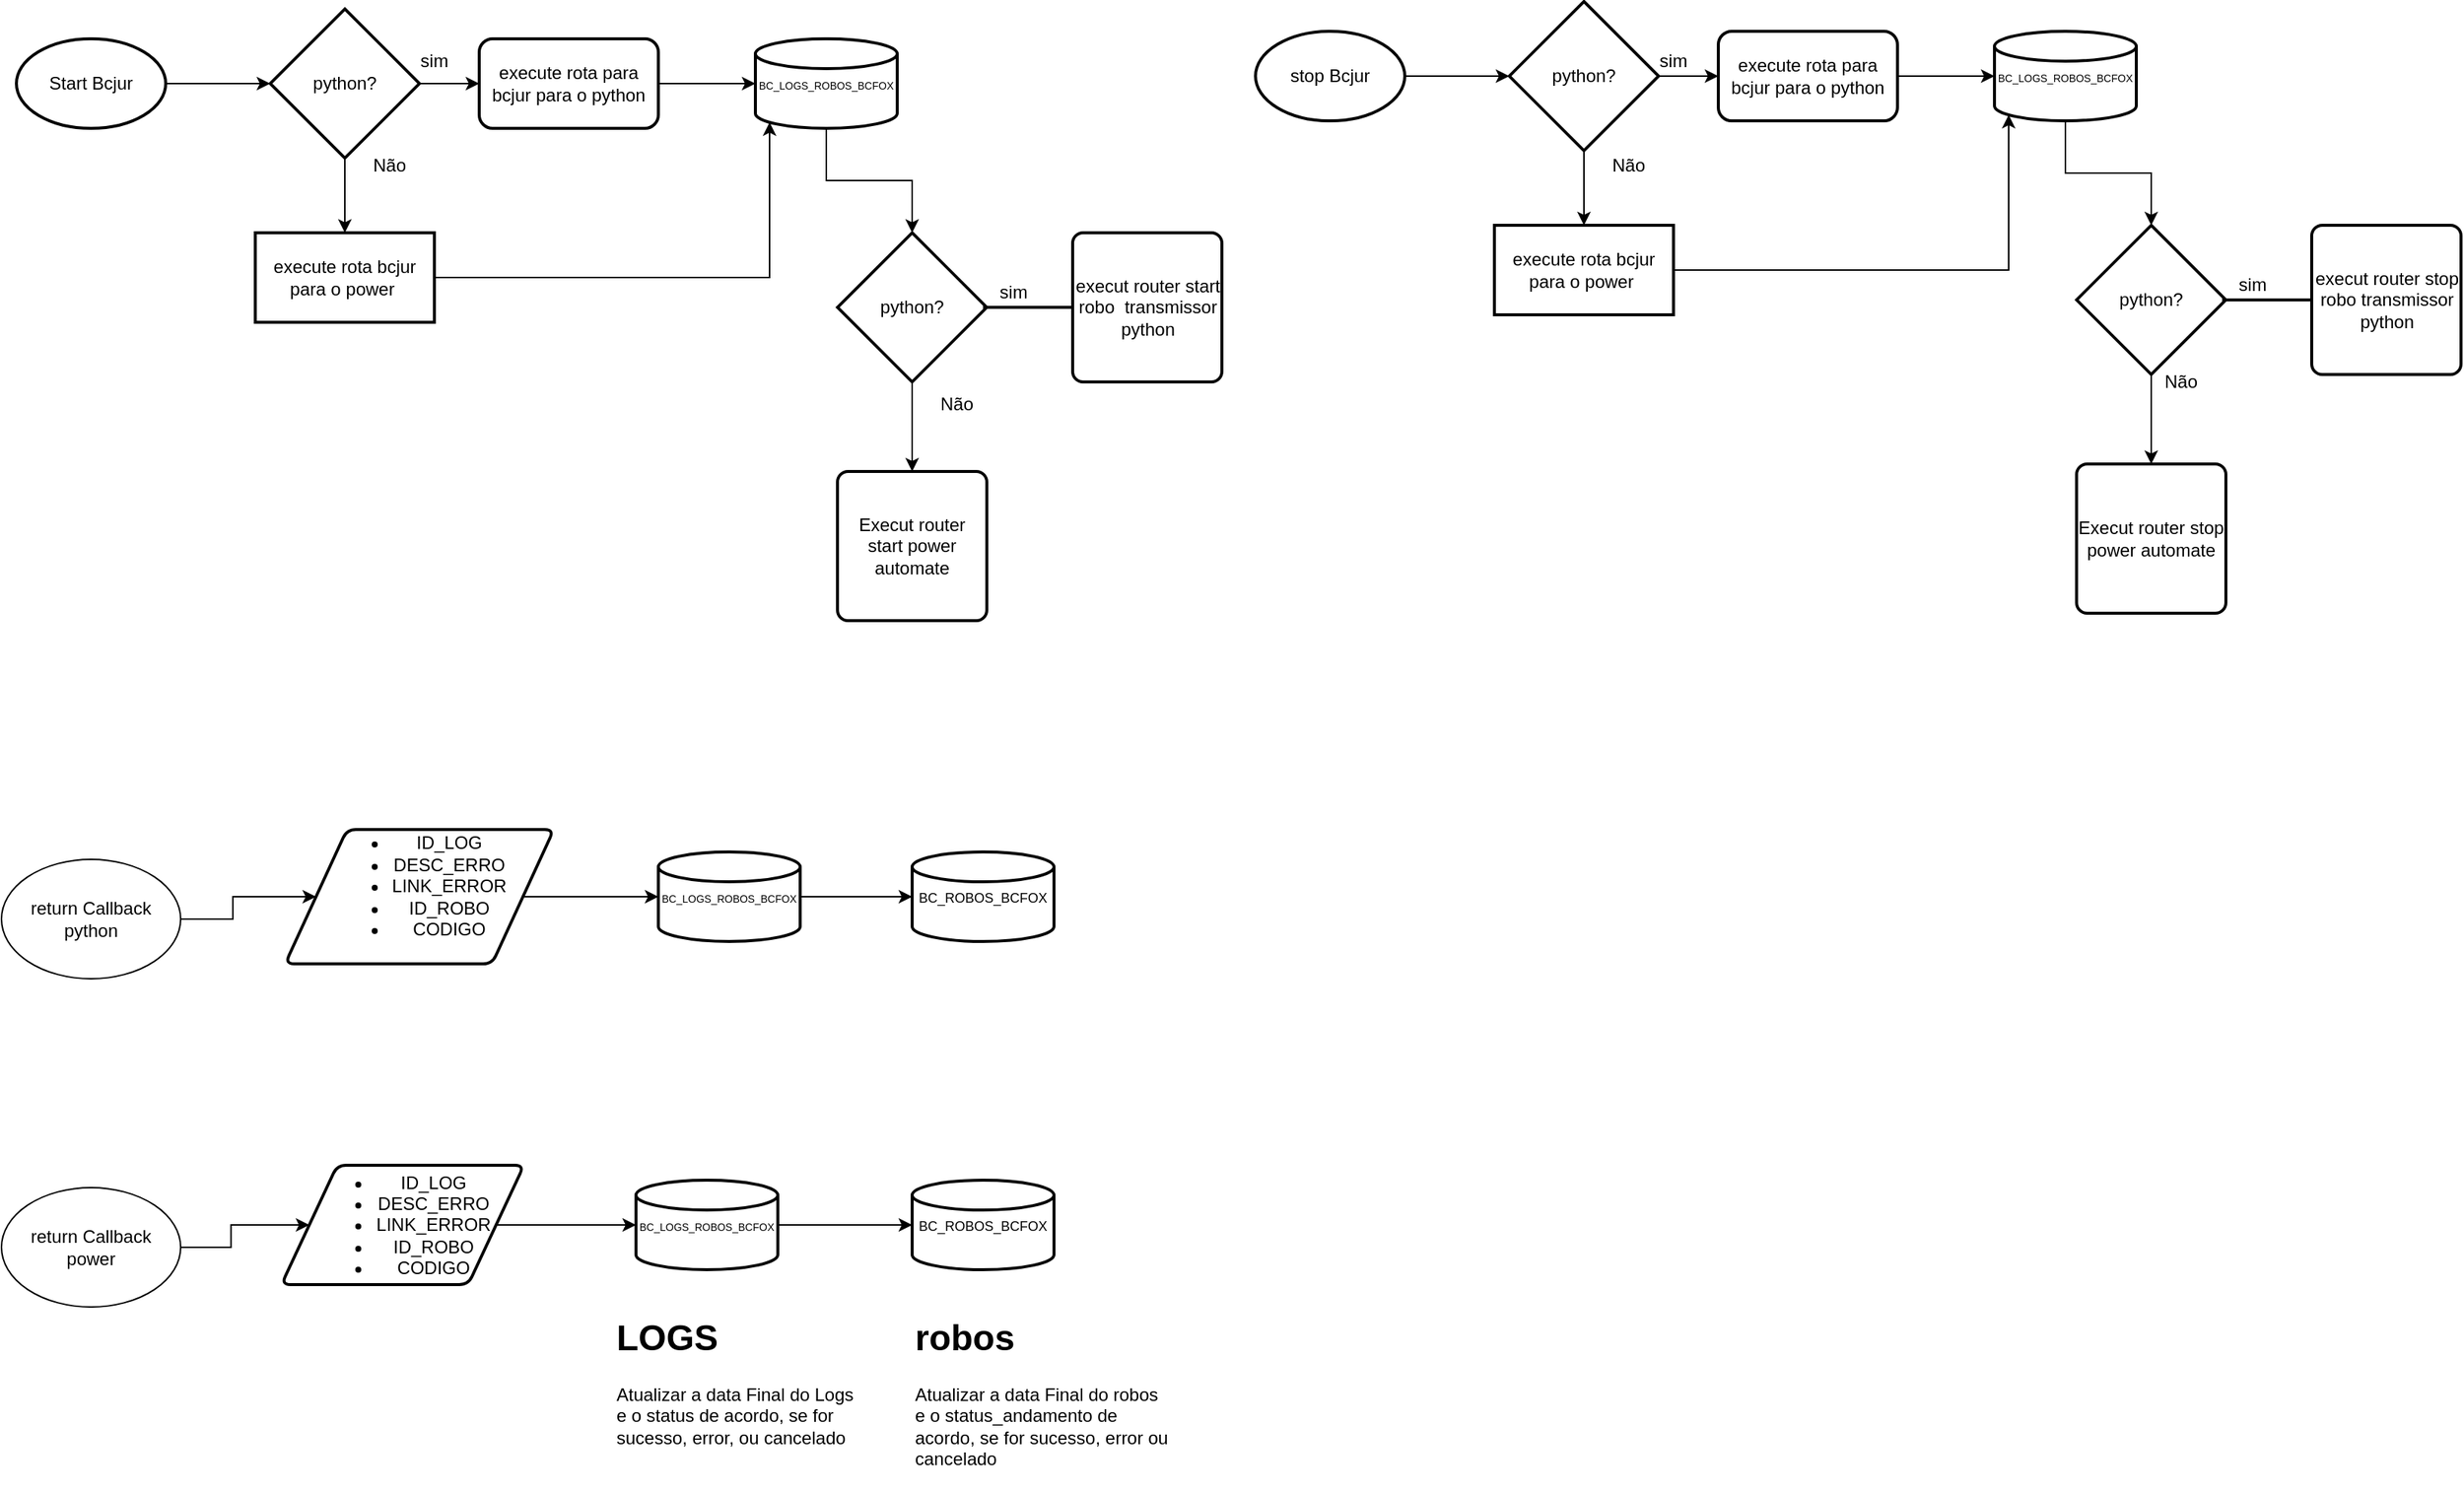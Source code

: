 <mxfile version="24.7.6">
  <diagram id="C5RBs43oDa-KdzZeNtuy" name="Page-1">
    <mxGraphModel dx="1434" dy="772" grid="1" gridSize="10" guides="1" tooltips="1" connect="1" arrows="1" fold="1" page="1" pageScale="1" pageWidth="827" pageHeight="1169" math="0" shadow="0">
      <root>
        <mxCell id="WIyWlLk6GJQsqaUBKTNV-0" />
        <mxCell id="WIyWlLk6GJQsqaUBKTNV-1" parent="WIyWlLk6GJQsqaUBKTNV-0" />
        <mxCell id="8ESFLv7Ox78BS8JMGrRh-38" value="" style="edgeStyle=orthogonalEdgeStyle;rounded=0;orthogonalLoop=1;jettySize=auto;html=1;" edge="1" parent="WIyWlLk6GJQsqaUBKTNV-1" source="8ESFLv7Ox78BS8JMGrRh-0" target="8ESFLv7Ox78BS8JMGrRh-37">
          <mxGeometry relative="1" as="geometry" />
        </mxCell>
        <mxCell id="8ESFLv7Ox78BS8JMGrRh-0" value="Start Bcjur" style="strokeWidth=2;html=1;shape=mxgraph.flowchart.start_1;whiteSpace=wrap;" vertex="1" parent="WIyWlLk6GJQsqaUBKTNV-1">
          <mxGeometry x="30" y="60" width="100" height="60" as="geometry" />
        </mxCell>
        <mxCell id="8ESFLv7Ox78BS8JMGrRh-17" value="" style="edgeStyle=orthogonalEdgeStyle;rounded=0;orthogonalLoop=1;jettySize=auto;html=1;" edge="1" parent="WIyWlLk6GJQsqaUBKTNV-1" source="8ESFLv7Ox78BS8JMGrRh-2" target="8ESFLv7Ox78BS8JMGrRh-16">
          <mxGeometry relative="1" as="geometry" />
        </mxCell>
        <mxCell id="8ESFLv7Ox78BS8JMGrRh-2" value="python?" style="strokeWidth=2;html=1;shape=mxgraph.flowchart.decision;whiteSpace=wrap;" vertex="1" parent="WIyWlLk6GJQsqaUBKTNV-1">
          <mxGeometry x="580" y="190" width="100" height="100" as="geometry" />
        </mxCell>
        <mxCell id="8ESFLv7Ox78BS8JMGrRh-10" value="" style="line;strokeWidth=2;html=1;" vertex="1" parent="WIyWlLk6GJQsqaUBKTNV-1">
          <mxGeometry x="677.5" y="235" width="60" height="10" as="geometry" />
        </mxCell>
        <mxCell id="8ESFLv7Ox78BS8JMGrRh-11" value="Não" style="text;html=1;align=center;verticalAlign=middle;whiteSpace=wrap;rounded=0;" vertex="1" parent="WIyWlLk6GJQsqaUBKTNV-1">
          <mxGeometry x="250" y="130" width="60" height="30" as="geometry" />
        </mxCell>
        <mxCell id="8ESFLv7Ox78BS8JMGrRh-12" value="sim" style="text;html=1;align=center;verticalAlign=middle;whiteSpace=wrap;rounded=0;" vertex="1" parent="WIyWlLk6GJQsqaUBKTNV-1">
          <mxGeometry x="667.5" y="215" width="60" height="30" as="geometry" />
        </mxCell>
        <mxCell id="8ESFLv7Ox78BS8JMGrRh-13" value="&lt;font style=&quot;font-size: 7px;&quot;&gt;BC_LOGS_ROBOS_BCFOX&lt;/font&gt;" style="strokeWidth=2;html=1;shape=mxgraph.flowchart.database;whiteSpace=wrap;" vertex="1" parent="WIyWlLk6GJQsqaUBKTNV-1">
          <mxGeometry x="525" y="60" width="95" height="60" as="geometry" />
        </mxCell>
        <mxCell id="8ESFLv7Ox78BS8JMGrRh-16" value="Execut router start power automate" style="rounded=1;whiteSpace=wrap;html=1;absoluteArcSize=1;arcSize=14;strokeWidth=2;" vertex="1" parent="WIyWlLk6GJQsqaUBKTNV-1">
          <mxGeometry x="580" y="350" width="100" height="100" as="geometry" />
        </mxCell>
        <mxCell id="8ESFLv7Ox78BS8JMGrRh-18" value="execut router start robo&amp;nbsp; transmissor python" style="rounded=1;whiteSpace=wrap;html=1;absoluteArcSize=1;arcSize=14;strokeWidth=2;" vertex="1" parent="WIyWlLk6GJQsqaUBKTNV-1">
          <mxGeometry x="737.5" y="190" width="100" height="100" as="geometry" />
        </mxCell>
        <mxCell id="8ESFLv7Ox78BS8JMGrRh-22" value="" style="edgeStyle=orthogonalEdgeStyle;rounded=0;orthogonalLoop=1;jettySize=auto;html=1;" edge="1" parent="WIyWlLk6GJQsqaUBKTNV-1" source="8ESFLv7Ox78BS8JMGrRh-19" target="8ESFLv7Ox78BS8JMGrRh-21">
          <mxGeometry relative="1" as="geometry" />
        </mxCell>
        <mxCell id="8ESFLv7Ox78BS8JMGrRh-19" value="return Callback python" style="ellipse;whiteSpace=wrap;html=1;" vertex="1" parent="WIyWlLk6GJQsqaUBKTNV-1">
          <mxGeometry x="20" y="610" width="120" height="80" as="geometry" />
        </mxCell>
        <mxCell id="8ESFLv7Ox78BS8JMGrRh-24" value="" style="edgeStyle=orthogonalEdgeStyle;rounded=0;orthogonalLoop=1;jettySize=auto;html=1;" edge="1" parent="WIyWlLk6GJQsqaUBKTNV-1" source="8ESFLv7Ox78BS8JMGrRh-20" target="8ESFLv7Ox78BS8JMGrRh-23">
          <mxGeometry relative="1" as="geometry" />
        </mxCell>
        <mxCell id="8ESFLv7Ox78BS8JMGrRh-20" value="return Callback&lt;br&gt;power" style="ellipse;whiteSpace=wrap;html=1;" vertex="1" parent="WIyWlLk6GJQsqaUBKTNV-1">
          <mxGeometry x="20" y="830" width="120" height="80" as="geometry" />
        </mxCell>
        <mxCell id="8ESFLv7Ox78BS8JMGrRh-28" value="" style="edgeStyle=orthogonalEdgeStyle;rounded=0;orthogonalLoop=1;jettySize=auto;html=1;" edge="1" parent="WIyWlLk6GJQsqaUBKTNV-1" source="8ESFLv7Ox78BS8JMGrRh-21" target="8ESFLv7Ox78BS8JMGrRh-26">
          <mxGeometry relative="1" as="geometry" />
        </mxCell>
        <mxCell id="8ESFLv7Ox78BS8JMGrRh-21" value="&lt;ul&gt;&lt;li&gt;ID_LOG&lt;/li&gt;&lt;li&gt;DESC_ERRO&lt;/li&gt;&lt;li&gt;LINK_ERROR&lt;/li&gt;&lt;li&gt;ID_ROBO&lt;/li&gt;&lt;li&gt;CODIGO&lt;/li&gt;&lt;/ul&gt;&lt;div&gt;&lt;br&gt;&lt;/div&gt;" style="shape=parallelogram;html=1;strokeWidth=2;perimeter=parallelogramPerimeter;whiteSpace=wrap;rounded=1;arcSize=12;size=0.23;" vertex="1" parent="WIyWlLk6GJQsqaUBKTNV-1">
          <mxGeometry x="210" y="590" width="180" height="90" as="geometry" />
        </mxCell>
        <mxCell id="8ESFLv7Ox78BS8JMGrRh-29" value="" style="edgeStyle=orthogonalEdgeStyle;rounded=0;orthogonalLoop=1;jettySize=auto;html=1;" edge="1" parent="WIyWlLk6GJQsqaUBKTNV-1" source="8ESFLv7Ox78BS8JMGrRh-23" target="8ESFLv7Ox78BS8JMGrRh-27">
          <mxGeometry relative="1" as="geometry" />
        </mxCell>
        <mxCell id="8ESFLv7Ox78BS8JMGrRh-23" value="&lt;div&gt;&lt;br&gt;&lt;/div&gt;&lt;ul&gt;&lt;li&gt;ID_LOG&lt;/li&gt;&lt;li&gt;DESC_ERRO&lt;/li&gt;&lt;li&gt;LINK_ERROR&lt;/li&gt;&lt;li&gt;ID_ROBO&lt;/li&gt;&lt;li&gt;CODIGO&lt;/li&gt;&lt;/ul&gt;&lt;div style=&quot;forced-color-adjust: none;&quot;&gt;&lt;br&gt;&lt;/div&gt;" style="shape=parallelogram;html=1;strokeWidth=2;perimeter=parallelogramPerimeter;whiteSpace=wrap;rounded=1;arcSize=12;size=0.23;" vertex="1" parent="WIyWlLk6GJQsqaUBKTNV-1">
          <mxGeometry x="207.5" y="815" width="162.5" height="80" as="geometry" />
        </mxCell>
        <mxCell id="8ESFLv7Ox78BS8JMGrRh-31" value="" style="edgeStyle=orthogonalEdgeStyle;rounded=0;orthogonalLoop=1;jettySize=auto;html=1;" edge="1" parent="WIyWlLk6GJQsqaUBKTNV-1" source="8ESFLv7Ox78BS8JMGrRh-26" target="8ESFLv7Ox78BS8JMGrRh-30">
          <mxGeometry relative="1" as="geometry" />
        </mxCell>
        <mxCell id="8ESFLv7Ox78BS8JMGrRh-26" value="&lt;font style=&quot;font-size: 7px;&quot;&gt;BC_LOGS_ROBOS_BCFOX&lt;/font&gt;" style="strokeWidth=2;html=1;shape=mxgraph.flowchart.database;whiteSpace=wrap;" vertex="1" parent="WIyWlLk6GJQsqaUBKTNV-1">
          <mxGeometry x="460" y="605" width="95" height="60" as="geometry" />
        </mxCell>
        <mxCell id="8ESFLv7Ox78BS8JMGrRh-33" value="" style="edgeStyle=orthogonalEdgeStyle;rounded=0;orthogonalLoop=1;jettySize=auto;html=1;" edge="1" parent="WIyWlLk6GJQsqaUBKTNV-1" source="8ESFLv7Ox78BS8JMGrRh-27" target="8ESFLv7Ox78BS8JMGrRh-32">
          <mxGeometry relative="1" as="geometry" />
        </mxCell>
        <mxCell id="8ESFLv7Ox78BS8JMGrRh-27" value="&lt;font style=&quot;font-size: 7px;&quot;&gt;BC_LOGS_ROBOS_BCFOX&lt;/font&gt;" style="strokeWidth=2;html=1;shape=mxgraph.flowchart.database;whiteSpace=wrap;" vertex="1" parent="WIyWlLk6GJQsqaUBKTNV-1">
          <mxGeometry x="445" y="825" width="95" height="60" as="geometry" />
        </mxCell>
        <mxCell id="8ESFLv7Ox78BS8JMGrRh-30" value="&lt;font style=&quot;font-size: 9px;&quot;&gt;BC_ROBOS_BCFOX&lt;/font&gt;" style="strokeWidth=2;html=1;shape=mxgraph.flowchart.database;whiteSpace=wrap;" vertex="1" parent="WIyWlLk6GJQsqaUBKTNV-1">
          <mxGeometry x="630" y="605" width="95" height="60" as="geometry" />
        </mxCell>
        <mxCell id="8ESFLv7Ox78BS8JMGrRh-32" value="&lt;font style=&quot;font-size: 9px;&quot;&gt;BC_ROBOS_BCFOX&lt;/font&gt;" style="strokeWidth=2;html=1;shape=mxgraph.flowchart.database;whiteSpace=wrap;" vertex="1" parent="WIyWlLk6GJQsqaUBKTNV-1">
          <mxGeometry x="630" y="825" width="95" height="60" as="geometry" />
        </mxCell>
        <mxCell id="8ESFLv7Ox78BS8JMGrRh-35" value="&lt;h1 style=&quot;margin-top: 0px;&quot;&gt;LOGS&lt;/h1&gt;&lt;p&gt;Atualizar a data Final do Logs&lt;br&gt;e o status de acordo, se for sucesso, error, ou cancelado&lt;/p&gt;" style="text;html=1;whiteSpace=wrap;overflow=hidden;rounded=0;" vertex="1" parent="WIyWlLk6GJQsqaUBKTNV-1">
          <mxGeometry x="430" y="910" width="180" height="120" as="geometry" />
        </mxCell>
        <mxCell id="8ESFLv7Ox78BS8JMGrRh-36" value="&lt;h1 style=&quot;margin-top: 0px;&quot;&gt;robos&lt;/h1&gt;&lt;p&gt;Atualizar a data Final do robos&lt;br&gt;e o status_andamento de acordo, se for sucesso, error ou cancelado&lt;/p&gt;" style="text;html=1;whiteSpace=wrap;overflow=hidden;rounded=0;" vertex="1" parent="WIyWlLk6GJQsqaUBKTNV-1">
          <mxGeometry x="630" y="910" width="180" height="120" as="geometry" />
        </mxCell>
        <mxCell id="8ESFLv7Ox78BS8JMGrRh-40" value="" style="edgeStyle=orthogonalEdgeStyle;rounded=0;orthogonalLoop=1;jettySize=auto;html=1;" edge="1" parent="WIyWlLk6GJQsqaUBKTNV-1" source="8ESFLv7Ox78BS8JMGrRh-37" target="8ESFLv7Ox78BS8JMGrRh-39">
          <mxGeometry relative="1" as="geometry" />
        </mxCell>
        <mxCell id="8ESFLv7Ox78BS8JMGrRh-42" value="" style="edgeStyle=orthogonalEdgeStyle;rounded=0;orthogonalLoop=1;jettySize=auto;html=1;" edge="1" parent="WIyWlLk6GJQsqaUBKTNV-1" source="8ESFLv7Ox78BS8JMGrRh-37" target="8ESFLv7Ox78BS8JMGrRh-41">
          <mxGeometry relative="1" as="geometry" />
        </mxCell>
        <mxCell id="8ESFLv7Ox78BS8JMGrRh-37" value="python?" style="strokeWidth=2;html=1;shape=mxgraph.flowchart.decision;whiteSpace=wrap;" vertex="1" parent="WIyWlLk6GJQsqaUBKTNV-1">
          <mxGeometry x="200" y="40" width="100" height="100" as="geometry" />
        </mxCell>
        <mxCell id="8ESFLv7Ox78BS8JMGrRh-39" value="execute rota bcjur para o power&amp;nbsp;" style="whiteSpace=wrap;html=1;strokeWidth=2;" vertex="1" parent="WIyWlLk6GJQsqaUBKTNV-1">
          <mxGeometry x="190" y="190" width="120" height="60" as="geometry" />
        </mxCell>
        <mxCell id="8ESFLv7Ox78BS8JMGrRh-41" value="execute rota para bcjur para o python" style="rounded=1;whiteSpace=wrap;html=1;strokeWidth=2;" vertex="1" parent="WIyWlLk6GJQsqaUBKTNV-1">
          <mxGeometry x="340" y="60" width="120" height="60" as="geometry" />
        </mxCell>
        <mxCell id="8ESFLv7Ox78BS8JMGrRh-43" style="edgeStyle=orthogonalEdgeStyle;rounded=0;orthogonalLoop=1;jettySize=auto;html=1;entryX=0;entryY=0.5;entryDx=0;entryDy=0;entryPerimeter=0;" edge="1" parent="WIyWlLk6GJQsqaUBKTNV-1" source="8ESFLv7Ox78BS8JMGrRh-41" target="8ESFLv7Ox78BS8JMGrRh-13">
          <mxGeometry relative="1" as="geometry" />
        </mxCell>
        <mxCell id="8ESFLv7Ox78BS8JMGrRh-44" style="edgeStyle=orthogonalEdgeStyle;rounded=0;orthogonalLoop=1;jettySize=auto;html=1;entryX=0.1;entryY=0.933;entryDx=0;entryDy=0;entryPerimeter=0;" edge="1" parent="WIyWlLk6GJQsqaUBKTNV-1" source="8ESFLv7Ox78BS8JMGrRh-39" target="8ESFLv7Ox78BS8JMGrRh-13">
          <mxGeometry relative="1" as="geometry" />
        </mxCell>
        <mxCell id="8ESFLv7Ox78BS8JMGrRh-45" style="edgeStyle=orthogonalEdgeStyle;rounded=0;orthogonalLoop=1;jettySize=auto;html=1;entryX=0.5;entryY=0;entryDx=0;entryDy=0;entryPerimeter=0;" edge="1" parent="WIyWlLk6GJQsqaUBKTNV-1" source="8ESFLv7Ox78BS8JMGrRh-13" target="8ESFLv7Ox78BS8JMGrRh-2">
          <mxGeometry relative="1" as="geometry" />
        </mxCell>
        <mxCell id="8ESFLv7Ox78BS8JMGrRh-46" value="" style="edgeStyle=orthogonalEdgeStyle;rounded=0;orthogonalLoop=1;jettySize=auto;html=1;" edge="1" parent="WIyWlLk6GJQsqaUBKTNV-1" source="8ESFLv7Ox78BS8JMGrRh-47" target="8ESFLv7Ox78BS8JMGrRh-58">
          <mxGeometry relative="1" as="geometry" />
        </mxCell>
        <mxCell id="8ESFLv7Ox78BS8JMGrRh-47" value="stop Bcjur" style="strokeWidth=2;html=1;shape=mxgraph.flowchart.start_1;whiteSpace=wrap;" vertex="1" parent="WIyWlLk6GJQsqaUBKTNV-1">
          <mxGeometry x="860" y="55" width="100" height="60" as="geometry" />
        </mxCell>
        <mxCell id="8ESFLv7Ox78BS8JMGrRh-48" value="" style="edgeStyle=orthogonalEdgeStyle;rounded=0;orthogonalLoop=1;jettySize=auto;html=1;" edge="1" parent="WIyWlLk6GJQsqaUBKTNV-1" source="8ESFLv7Ox78BS8JMGrRh-49" target="8ESFLv7Ox78BS8JMGrRh-54">
          <mxGeometry relative="1" as="geometry" />
        </mxCell>
        <mxCell id="8ESFLv7Ox78BS8JMGrRh-49" value="python?" style="strokeWidth=2;html=1;shape=mxgraph.flowchart.decision;whiteSpace=wrap;" vertex="1" parent="WIyWlLk6GJQsqaUBKTNV-1">
          <mxGeometry x="1410" y="185" width="100" height="100" as="geometry" />
        </mxCell>
        <mxCell id="8ESFLv7Ox78BS8JMGrRh-50" value="" style="line;strokeWidth=2;html=1;" vertex="1" parent="WIyWlLk6GJQsqaUBKTNV-1">
          <mxGeometry x="1507.5" y="230" width="60" height="10" as="geometry" />
        </mxCell>
        <mxCell id="8ESFLv7Ox78BS8JMGrRh-51" value="Não" style="text;html=1;align=center;verticalAlign=middle;whiteSpace=wrap;rounded=0;" vertex="1" parent="WIyWlLk6GJQsqaUBKTNV-1">
          <mxGeometry x="1450" y="275" width="60" height="30" as="geometry" />
        </mxCell>
        <mxCell id="8ESFLv7Ox78BS8JMGrRh-52" value="sim" style="text;html=1;align=center;verticalAlign=middle;whiteSpace=wrap;rounded=0;" vertex="1" parent="WIyWlLk6GJQsqaUBKTNV-1">
          <mxGeometry x="1497.5" y="210" width="60" height="30" as="geometry" />
        </mxCell>
        <mxCell id="8ESFLv7Ox78BS8JMGrRh-53" value="&lt;font style=&quot;font-size: 7px;&quot;&gt;BC_LOGS_ROBOS_BCFOX&lt;/font&gt;" style="strokeWidth=2;html=1;shape=mxgraph.flowchart.database;whiteSpace=wrap;" vertex="1" parent="WIyWlLk6GJQsqaUBKTNV-1">
          <mxGeometry x="1355" y="55" width="95" height="60" as="geometry" />
        </mxCell>
        <mxCell id="8ESFLv7Ox78BS8JMGrRh-54" value="Execut router stop power automate" style="rounded=1;whiteSpace=wrap;html=1;absoluteArcSize=1;arcSize=14;strokeWidth=2;" vertex="1" parent="WIyWlLk6GJQsqaUBKTNV-1">
          <mxGeometry x="1410" y="345" width="100" height="100" as="geometry" />
        </mxCell>
        <mxCell id="8ESFLv7Ox78BS8JMGrRh-55" value="execut router stop robo transmissor python" style="rounded=1;whiteSpace=wrap;html=1;absoluteArcSize=1;arcSize=14;strokeWidth=2;" vertex="1" parent="WIyWlLk6GJQsqaUBKTNV-1">
          <mxGeometry x="1567.5" y="185" width="100" height="100" as="geometry" />
        </mxCell>
        <mxCell id="8ESFLv7Ox78BS8JMGrRh-56" value="" style="edgeStyle=orthogonalEdgeStyle;rounded=0;orthogonalLoop=1;jettySize=auto;html=1;" edge="1" parent="WIyWlLk6GJQsqaUBKTNV-1" source="8ESFLv7Ox78BS8JMGrRh-58" target="8ESFLv7Ox78BS8JMGrRh-59">
          <mxGeometry relative="1" as="geometry" />
        </mxCell>
        <mxCell id="8ESFLv7Ox78BS8JMGrRh-57" value="" style="edgeStyle=orthogonalEdgeStyle;rounded=0;orthogonalLoop=1;jettySize=auto;html=1;" edge="1" parent="WIyWlLk6GJQsqaUBKTNV-1" source="8ESFLv7Ox78BS8JMGrRh-58" target="8ESFLv7Ox78BS8JMGrRh-60">
          <mxGeometry relative="1" as="geometry" />
        </mxCell>
        <mxCell id="8ESFLv7Ox78BS8JMGrRh-58" value="python?" style="strokeWidth=2;html=1;shape=mxgraph.flowchart.decision;whiteSpace=wrap;" vertex="1" parent="WIyWlLk6GJQsqaUBKTNV-1">
          <mxGeometry x="1030" y="35" width="100" height="100" as="geometry" />
        </mxCell>
        <mxCell id="8ESFLv7Ox78BS8JMGrRh-59" value="execute rota bcjur para o power&amp;nbsp;" style="whiteSpace=wrap;html=1;strokeWidth=2;" vertex="1" parent="WIyWlLk6GJQsqaUBKTNV-1">
          <mxGeometry x="1020" y="185" width="120" height="60" as="geometry" />
        </mxCell>
        <mxCell id="8ESFLv7Ox78BS8JMGrRh-60" value="execute rota para bcjur para o python" style="rounded=1;whiteSpace=wrap;html=1;strokeWidth=2;" vertex="1" parent="WIyWlLk6GJQsqaUBKTNV-1">
          <mxGeometry x="1170" y="55" width="120" height="60" as="geometry" />
        </mxCell>
        <mxCell id="8ESFLv7Ox78BS8JMGrRh-61" style="edgeStyle=orthogonalEdgeStyle;rounded=0;orthogonalLoop=1;jettySize=auto;html=1;entryX=0;entryY=0.5;entryDx=0;entryDy=0;entryPerimeter=0;" edge="1" parent="WIyWlLk6GJQsqaUBKTNV-1" source="8ESFLv7Ox78BS8JMGrRh-60" target="8ESFLv7Ox78BS8JMGrRh-53">
          <mxGeometry relative="1" as="geometry" />
        </mxCell>
        <mxCell id="8ESFLv7Ox78BS8JMGrRh-62" style="edgeStyle=orthogonalEdgeStyle;rounded=0;orthogonalLoop=1;jettySize=auto;html=1;entryX=0.1;entryY=0.933;entryDx=0;entryDy=0;entryPerimeter=0;" edge="1" parent="WIyWlLk6GJQsqaUBKTNV-1" source="8ESFLv7Ox78BS8JMGrRh-59" target="8ESFLv7Ox78BS8JMGrRh-53">
          <mxGeometry relative="1" as="geometry" />
        </mxCell>
        <mxCell id="8ESFLv7Ox78BS8JMGrRh-63" style="edgeStyle=orthogonalEdgeStyle;rounded=0;orthogonalLoop=1;jettySize=auto;html=1;entryX=0.5;entryY=0;entryDx=0;entryDy=0;entryPerimeter=0;" edge="1" parent="WIyWlLk6GJQsqaUBKTNV-1" source="8ESFLv7Ox78BS8JMGrRh-53" target="8ESFLv7Ox78BS8JMGrRh-49">
          <mxGeometry relative="1" as="geometry" />
        </mxCell>
        <mxCell id="8ESFLv7Ox78BS8JMGrRh-64" value="sim" style="text;html=1;align=center;verticalAlign=middle;whiteSpace=wrap;rounded=0;" vertex="1" parent="WIyWlLk6GJQsqaUBKTNV-1">
          <mxGeometry x="280" y="60" width="60" height="30" as="geometry" />
        </mxCell>
        <mxCell id="8ESFLv7Ox78BS8JMGrRh-65" value="Não" style="text;html=1;align=center;verticalAlign=middle;whiteSpace=wrap;rounded=0;" vertex="1" parent="WIyWlLk6GJQsqaUBKTNV-1">
          <mxGeometry x="630" y="290" width="60" height="30" as="geometry" />
        </mxCell>
        <mxCell id="8ESFLv7Ox78BS8JMGrRh-66" value="Não" style="text;html=1;align=center;verticalAlign=middle;whiteSpace=wrap;rounded=0;" vertex="1" parent="WIyWlLk6GJQsqaUBKTNV-1">
          <mxGeometry x="1080" y="130" width="60" height="30" as="geometry" />
        </mxCell>
        <mxCell id="8ESFLv7Ox78BS8JMGrRh-67" value="sim" style="text;html=1;align=center;verticalAlign=middle;whiteSpace=wrap;rounded=0;" vertex="1" parent="WIyWlLk6GJQsqaUBKTNV-1">
          <mxGeometry x="1110" y="60" width="60" height="30" as="geometry" />
        </mxCell>
      </root>
    </mxGraphModel>
  </diagram>
</mxfile>
